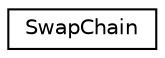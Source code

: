 digraph "クラス階層図"
{
 // LATEX_PDF_SIZE
  edge [fontname="Helvetica",fontsize="10",labelfontname="Helvetica",labelfontsize="10"];
  node [fontname="Helvetica",fontsize="10",shape=record];
  rankdir="LR";
  Node0 [label="SwapChain",height=0.2,width=0.4,color="black", fillcolor="white", style="filled",URL="$class_swap_chain.html",tooltip=" "];
}
